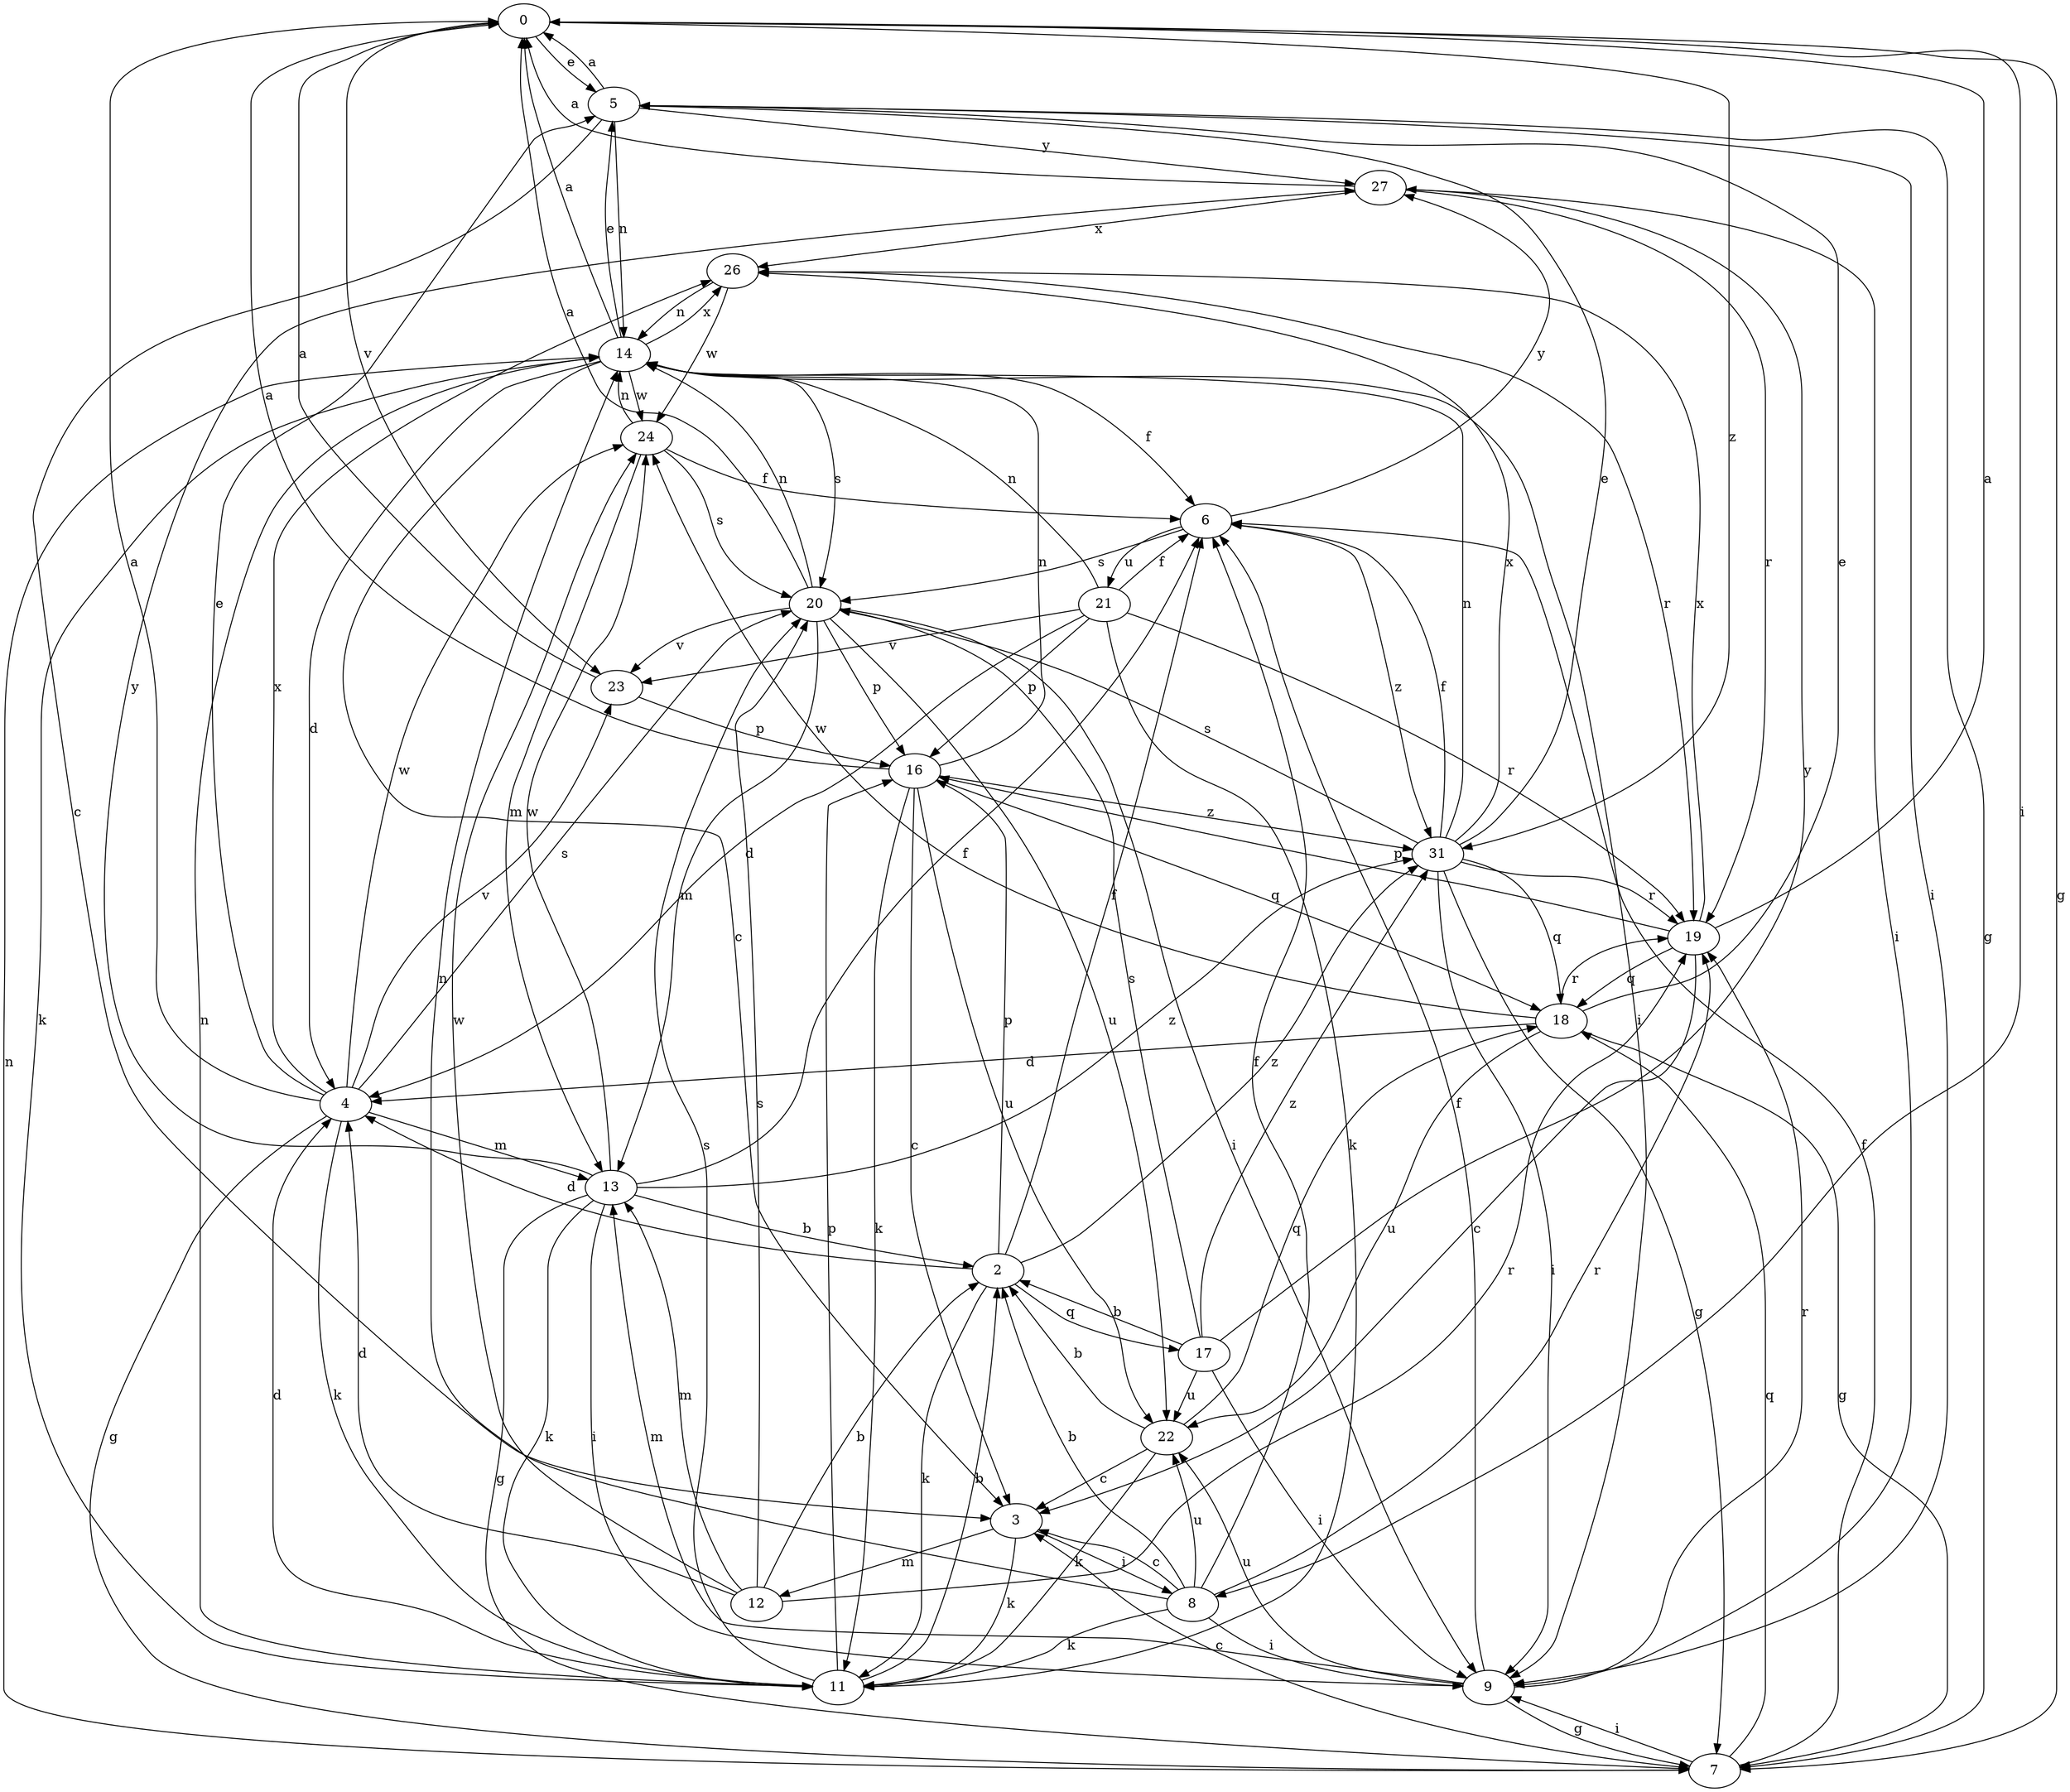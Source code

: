 strict digraph  {
0;
2;
3;
4;
5;
6;
7;
8;
9;
11;
12;
13;
14;
16;
17;
18;
19;
20;
21;
22;
23;
24;
26;
27;
31;
0 -> 5  [label=e];
0 -> 7  [label=g];
0 -> 8  [label=i];
0 -> 23  [label=v];
0 -> 31  [label=z];
2 -> 4  [label=d];
2 -> 6  [label=f];
2 -> 11  [label=k];
2 -> 16  [label=p];
2 -> 17  [label=q];
2 -> 31  [label=z];
3 -> 8  [label=i];
3 -> 11  [label=k];
3 -> 12  [label=m];
4 -> 0  [label=a];
4 -> 5  [label=e];
4 -> 7  [label=g];
4 -> 11  [label=k];
4 -> 13  [label=m];
4 -> 20  [label=s];
4 -> 23  [label=v];
4 -> 24  [label=w];
4 -> 26  [label=x];
5 -> 0  [label=a];
5 -> 3  [label=c];
5 -> 7  [label=g];
5 -> 9  [label=i];
5 -> 14  [label=n];
5 -> 27  [label=y];
6 -> 20  [label=s];
6 -> 21  [label=u];
6 -> 27  [label=y];
6 -> 31  [label=z];
7 -> 3  [label=c];
7 -> 6  [label=f];
7 -> 9  [label=i];
7 -> 14  [label=n];
7 -> 18  [label=q];
8 -> 2  [label=b];
8 -> 3  [label=c];
8 -> 6  [label=f];
8 -> 9  [label=i];
8 -> 11  [label=k];
8 -> 14  [label=n];
8 -> 19  [label=r];
8 -> 22  [label=u];
9 -> 6  [label=f];
9 -> 7  [label=g];
9 -> 13  [label=m];
9 -> 19  [label=r];
9 -> 22  [label=u];
11 -> 2  [label=b];
11 -> 4  [label=d];
11 -> 14  [label=n];
11 -> 16  [label=p];
11 -> 20  [label=s];
12 -> 2  [label=b];
12 -> 4  [label=d];
12 -> 13  [label=m];
12 -> 19  [label=r];
12 -> 20  [label=s];
12 -> 24  [label=w];
13 -> 2  [label=b];
13 -> 6  [label=f];
13 -> 7  [label=g];
13 -> 9  [label=i];
13 -> 11  [label=k];
13 -> 24  [label=w];
13 -> 27  [label=y];
13 -> 31  [label=z];
14 -> 0  [label=a];
14 -> 3  [label=c];
14 -> 4  [label=d];
14 -> 5  [label=e];
14 -> 6  [label=f];
14 -> 9  [label=i];
14 -> 11  [label=k];
14 -> 20  [label=s];
14 -> 24  [label=w];
14 -> 26  [label=x];
16 -> 0  [label=a];
16 -> 3  [label=c];
16 -> 11  [label=k];
16 -> 14  [label=n];
16 -> 18  [label=q];
16 -> 22  [label=u];
16 -> 31  [label=z];
17 -> 2  [label=b];
17 -> 9  [label=i];
17 -> 20  [label=s];
17 -> 22  [label=u];
17 -> 27  [label=y];
17 -> 31  [label=z];
18 -> 4  [label=d];
18 -> 5  [label=e];
18 -> 7  [label=g];
18 -> 19  [label=r];
18 -> 22  [label=u];
18 -> 24  [label=w];
19 -> 0  [label=a];
19 -> 3  [label=c];
19 -> 16  [label=p];
19 -> 18  [label=q];
19 -> 26  [label=x];
20 -> 0  [label=a];
20 -> 9  [label=i];
20 -> 13  [label=m];
20 -> 14  [label=n];
20 -> 16  [label=p];
20 -> 22  [label=u];
20 -> 23  [label=v];
21 -> 4  [label=d];
21 -> 6  [label=f];
21 -> 11  [label=k];
21 -> 14  [label=n];
21 -> 16  [label=p];
21 -> 19  [label=r];
21 -> 23  [label=v];
22 -> 2  [label=b];
22 -> 3  [label=c];
22 -> 11  [label=k];
22 -> 18  [label=q];
23 -> 0  [label=a];
23 -> 16  [label=p];
24 -> 6  [label=f];
24 -> 13  [label=m];
24 -> 14  [label=n];
24 -> 20  [label=s];
26 -> 14  [label=n];
26 -> 19  [label=r];
26 -> 24  [label=w];
27 -> 0  [label=a];
27 -> 9  [label=i];
27 -> 19  [label=r];
27 -> 26  [label=x];
31 -> 5  [label=e];
31 -> 6  [label=f];
31 -> 7  [label=g];
31 -> 9  [label=i];
31 -> 14  [label=n];
31 -> 18  [label=q];
31 -> 19  [label=r];
31 -> 20  [label=s];
31 -> 26  [label=x];
}
